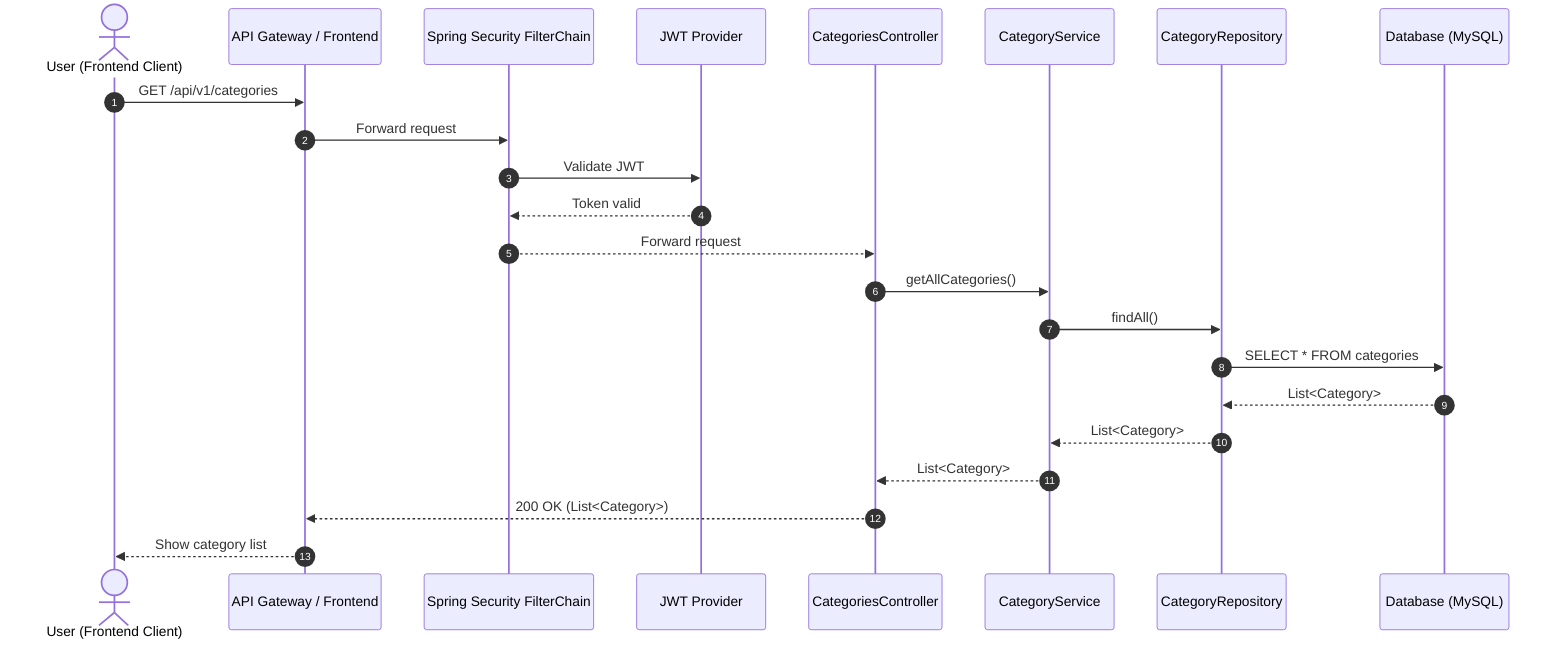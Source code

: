sequenceDiagram
    autonumber
    actor User as User (Frontend Client)
    participant Gateway as API Gateway / Frontend
    participant SecFilter as Spring Security FilterChain
    participant JwtProvider as JWT Provider
    participant CategoriesController as CategoriesController
    participant CategoryService as CategoryService
    participant CategoryRepo as CategoryRepository
    participant DB as Database (MySQL)

    User->>Gateway: GET /api/v1/categories
    Gateway->>SecFilter: Forward request

    SecFilter->>JwtProvider: Validate JWT
    JwtProvider-->>SecFilter: Token valid
    SecFilter-->>CategoriesController: Forward request

    CategoriesController->>CategoryService: getAllCategories()
    CategoryService->>CategoryRepo: findAll()
    CategoryRepo->>DB: SELECT * FROM categories
    DB-->>CategoryRepo: List<Category>
    CategoryRepo-->>CategoryService: List<Category>
    CategoryService-->>CategoriesController: List<Category>
    CategoriesController-->>Gateway: 200 OK (List<Category>)
    Gateway-->>User: Show category list